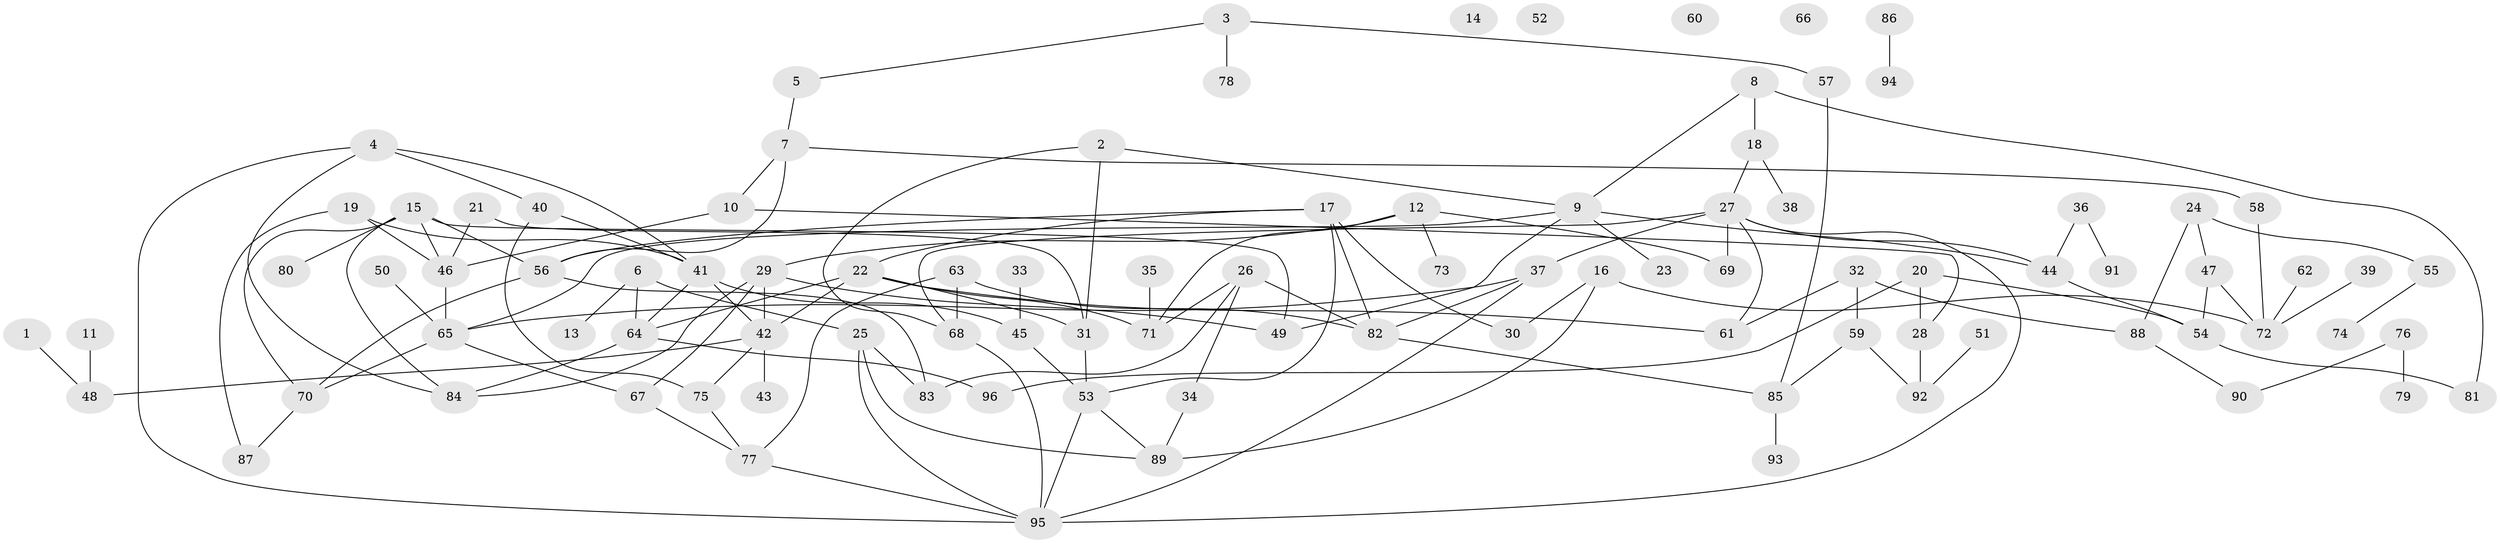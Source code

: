 // coarse degree distribution, {2: 0.20754716981132076, 4: 0.07547169811320754, 3: 0.32075471698113206, 6: 0.03773584905660377, 1: 0.1509433962264151, 7: 0.05660377358490566, 8: 0.03773584905660377, 5: 0.05660377358490566, 9: 0.05660377358490566}
// Generated by graph-tools (version 1.1) at 2025/48/03/04/25 22:48:15]
// undirected, 96 vertices, 139 edges
graph export_dot {
  node [color=gray90,style=filled];
  1;
  2;
  3;
  4;
  5;
  6;
  7;
  8;
  9;
  10;
  11;
  12;
  13;
  14;
  15;
  16;
  17;
  18;
  19;
  20;
  21;
  22;
  23;
  24;
  25;
  26;
  27;
  28;
  29;
  30;
  31;
  32;
  33;
  34;
  35;
  36;
  37;
  38;
  39;
  40;
  41;
  42;
  43;
  44;
  45;
  46;
  47;
  48;
  49;
  50;
  51;
  52;
  53;
  54;
  55;
  56;
  57;
  58;
  59;
  60;
  61;
  62;
  63;
  64;
  65;
  66;
  67;
  68;
  69;
  70;
  71;
  72;
  73;
  74;
  75;
  76;
  77;
  78;
  79;
  80;
  81;
  82;
  83;
  84;
  85;
  86;
  87;
  88;
  89;
  90;
  91;
  92;
  93;
  94;
  95;
  96;
  1 -- 48;
  2 -- 9;
  2 -- 31;
  2 -- 68;
  3 -- 5;
  3 -- 57;
  3 -- 78;
  4 -- 40;
  4 -- 41;
  4 -- 84;
  4 -- 95;
  5 -- 7;
  6 -- 13;
  6 -- 25;
  6 -- 64;
  7 -- 10;
  7 -- 56;
  7 -- 58;
  8 -- 9;
  8 -- 18;
  8 -- 81;
  9 -- 23;
  9 -- 44;
  9 -- 49;
  9 -- 65;
  10 -- 28;
  10 -- 46;
  11 -- 48;
  12 -- 29;
  12 -- 69;
  12 -- 71;
  12 -- 73;
  15 -- 46;
  15 -- 49;
  15 -- 56;
  15 -- 70;
  15 -- 80;
  15 -- 84;
  16 -- 30;
  16 -- 72;
  16 -- 89;
  17 -- 22;
  17 -- 30;
  17 -- 53;
  17 -- 56;
  17 -- 82;
  18 -- 27;
  18 -- 38;
  19 -- 41;
  19 -- 46;
  19 -- 87;
  20 -- 28;
  20 -- 54;
  20 -- 96;
  21 -- 31;
  21 -- 46;
  22 -- 31;
  22 -- 42;
  22 -- 61;
  22 -- 64;
  22 -- 71;
  24 -- 47;
  24 -- 55;
  24 -- 88;
  25 -- 83;
  25 -- 89;
  25 -- 95;
  26 -- 34;
  26 -- 71;
  26 -- 82;
  26 -- 83;
  27 -- 37;
  27 -- 44;
  27 -- 61;
  27 -- 68;
  27 -- 69;
  27 -- 95;
  28 -- 92;
  29 -- 42;
  29 -- 49;
  29 -- 67;
  29 -- 84;
  31 -- 53;
  32 -- 59;
  32 -- 61;
  32 -- 88;
  33 -- 45;
  34 -- 89;
  35 -- 71;
  36 -- 44;
  36 -- 91;
  37 -- 65;
  37 -- 82;
  37 -- 95;
  39 -- 72;
  40 -- 41;
  40 -- 75;
  41 -- 42;
  41 -- 45;
  41 -- 64;
  42 -- 43;
  42 -- 48;
  42 -- 75;
  44 -- 54;
  45 -- 53;
  46 -- 65;
  47 -- 54;
  47 -- 72;
  50 -- 65;
  51 -- 92;
  53 -- 89;
  53 -- 95;
  54 -- 81;
  55 -- 74;
  56 -- 70;
  56 -- 83;
  57 -- 85;
  58 -- 72;
  59 -- 85;
  59 -- 92;
  62 -- 72;
  63 -- 68;
  63 -- 77;
  63 -- 82;
  64 -- 84;
  64 -- 96;
  65 -- 67;
  65 -- 70;
  67 -- 77;
  68 -- 95;
  70 -- 87;
  75 -- 77;
  76 -- 79;
  76 -- 90;
  77 -- 95;
  82 -- 85;
  85 -- 93;
  86 -- 94;
  88 -- 90;
}

